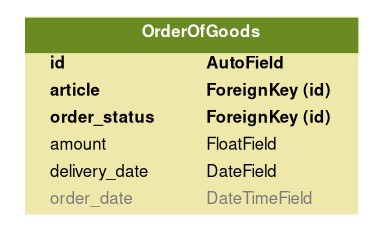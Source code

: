digraph model_graph {
  fontname = "Helvetica"
  fontsize = 8
  splines  = true

  graph [ dpi = 300 ];

  node [
    fontname = "Helvetica"
    fontsize = 8
    shape = "plaintext"
  ]

  edge [
    fontname = "Helvetica"
    fontsize = 8
  ]
  webshop_models_OrderOfGoods [label=<
    <TABLE BGCOLOR="palegoldenrod" BORDER="0" CELLBORDER="0" CELLSPACING="0">
    <TR><TD COLSPAN="2" CELLPADDING="4" ALIGN="CENTER" BGCOLOR="olivedrab4">
    <FONT FACE="Helvetica Bold" COLOR="white">
    OrderOfGoods
    </FONT></TD></TR>

    <TR><TD ALIGN="LEFT" BORDER="0">
    <FONT FACE="Helvetica Bold">id</FONT>
    </TD><TD ALIGN="LEFT">
    <FONT FACE="Helvetica Bold">AutoField</FONT>
    </TD></TR>

    <TR><TD ALIGN="LEFT" BORDER="0">
    <FONT FACE="Helvetica Bold">article</FONT>
    </TD><TD ALIGN="LEFT">
    <FONT FACE="Helvetica Bold">ForeignKey (id)</FONT>
    </TD></TR>

    <TR><TD ALIGN="LEFT" BORDER="0">
    <FONT FACE="Helvetica Bold">order_status</FONT>
    </TD><TD ALIGN="LEFT">
    <FONT FACE="Helvetica Bold">ForeignKey (id)</FONT>
    </TD></TR>

    <TR><TD ALIGN="LEFT" BORDER="0">
    <FONT FACE="Helvetica ">amount</FONT>
    </TD><TD ALIGN="LEFT">
    <FONT FACE="Helvetica ">FloatField</FONT>
    </TD></TR>

    <TR><TD ALIGN="LEFT" BORDER="0">
    <FONT FACE="Helvetica ">delivery_date</FONT>
    </TD><TD ALIGN="LEFT">
    <FONT FACE="Helvetica ">DateField</FONT>
    </TD></TR>

    <TR><TD ALIGN="LEFT" BORDER="0">
    <FONT COLOR="#7B7B7B" FACE="Helvetica ">order_date</FONT>
    </TD><TD ALIGN="LEFT">
    <FONT COLOR="#7B7B7B" FACE="Helvetica ">DateTimeField</FONT>
    </TD></TR>

    </TABLE>
    >]
webshop_models_OrderOfGoods;
}
